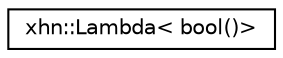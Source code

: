 digraph "Graphical Class Hierarchy"
{
  edge [fontname="Helvetica",fontsize="10",labelfontname="Helvetica",labelfontsize="10"];
  node [fontname="Helvetica",fontsize="10",shape=record];
  rankdir="LR";
  Node1 [label="xhn::Lambda\< bool()\>",height=0.2,width=0.4,color="black", fillcolor="white", style="filled",URL="$classxhn_1_1_lambda.html"];
}
